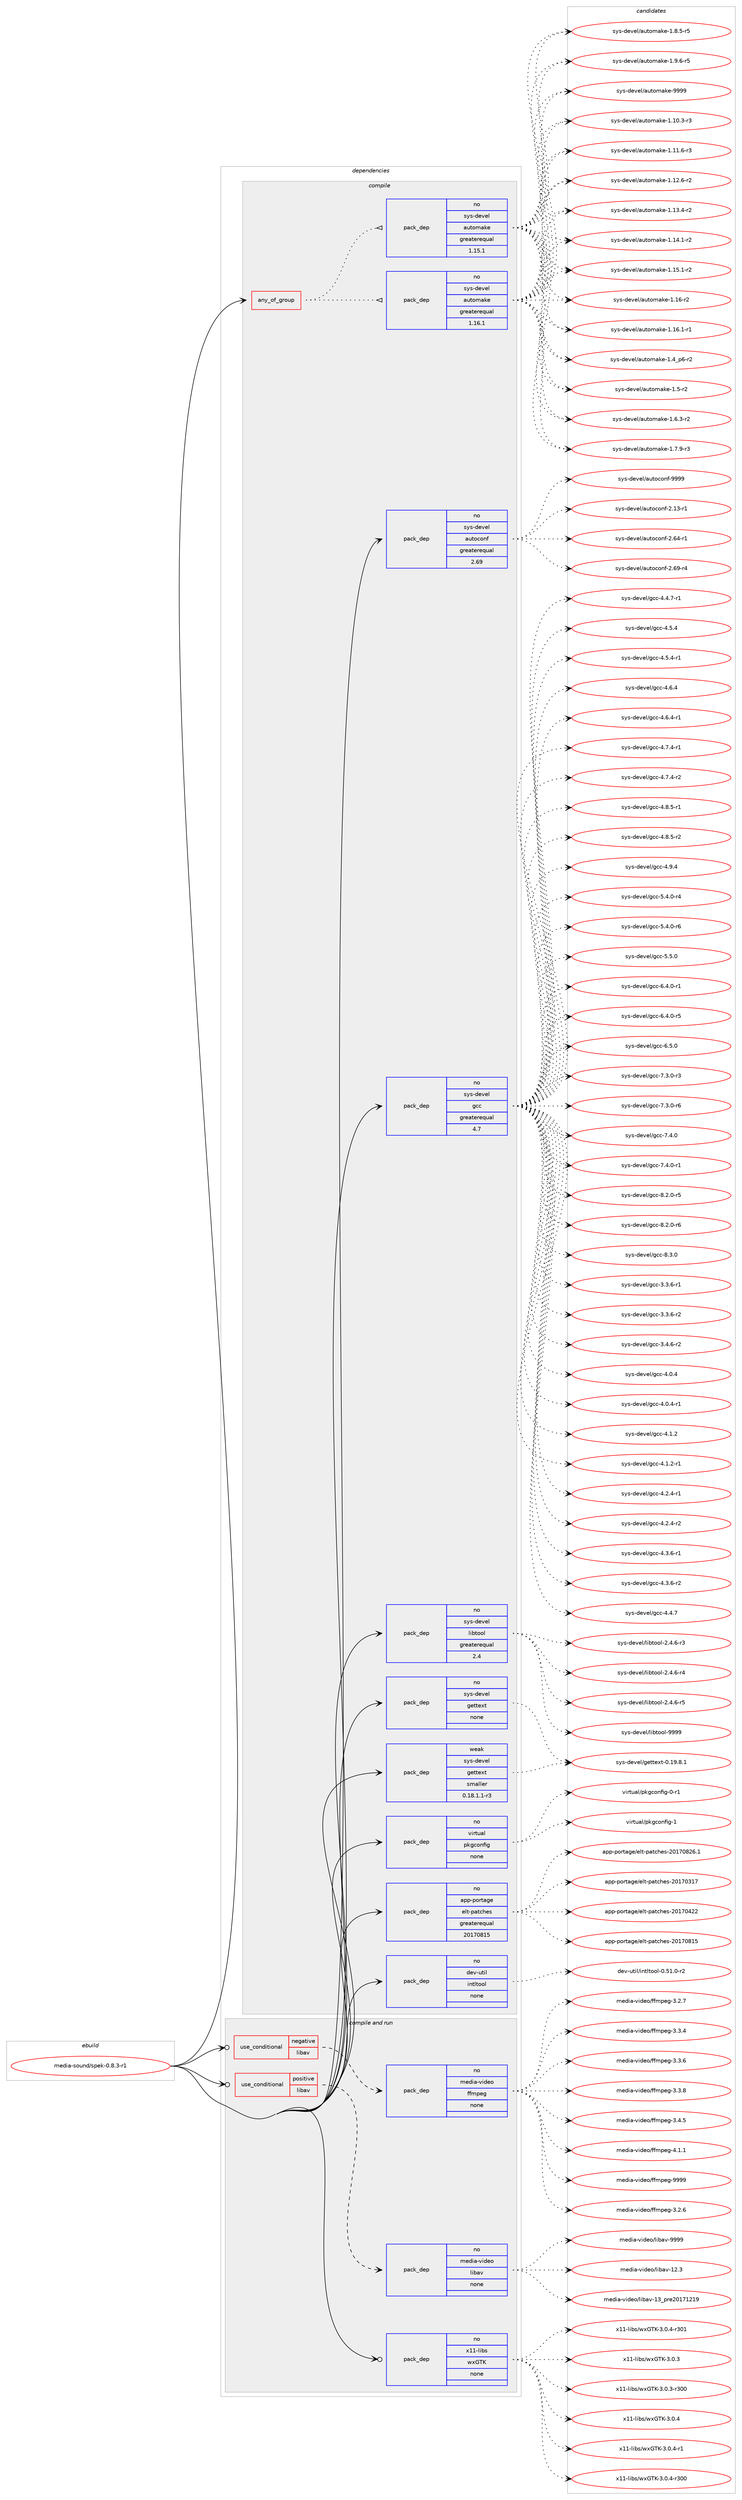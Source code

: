 digraph prolog {

# *************
# Graph options
# *************

newrank=true;
concentrate=true;
compound=true;
graph [rankdir=LR,fontname=Helvetica,fontsize=10,ranksep=1.5];#, ranksep=2.5, nodesep=0.2];
edge  [arrowhead=vee];
node  [fontname=Helvetica,fontsize=10];

# **********
# The ebuild
# **********

subgraph cluster_leftcol {
color=gray;
rank=same;
label=<<i>ebuild</i>>;
id [label="media-sound/spek-0.8.3-r1", color=red, width=4, href="../media-sound/spek-0.8.3-r1.svg"];
}

# ****************
# The dependencies
# ****************

subgraph cluster_midcol {
color=gray;
label=<<i>dependencies</i>>;
subgraph cluster_compile {
fillcolor="#eeeeee";
style=filled;
label=<<i>compile</i>>;
subgraph any25565 {
dependency1630828 [label=<<TABLE BORDER="0" CELLBORDER="1" CELLSPACING="0" CELLPADDING="4"><TR><TD CELLPADDING="10">any_of_group</TD></TR></TABLE>>, shape=none, color=red];subgraph pack1166222 {
dependency1630829 [label=<<TABLE BORDER="0" CELLBORDER="1" CELLSPACING="0" CELLPADDING="4" WIDTH="220"><TR><TD ROWSPAN="6" CELLPADDING="30">pack_dep</TD></TR><TR><TD WIDTH="110">no</TD></TR><TR><TD>sys-devel</TD></TR><TR><TD>automake</TD></TR><TR><TD>greaterequal</TD></TR><TR><TD>1.16.1</TD></TR></TABLE>>, shape=none, color=blue];
}
dependency1630828:e -> dependency1630829:w [weight=20,style="dotted",arrowhead="oinv"];
subgraph pack1166223 {
dependency1630830 [label=<<TABLE BORDER="0" CELLBORDER="1" CELLSPACING="0" CELLPADDING="4" WIDTH="220"><TR><TD ROWSPAN="6" CELLPADDING="30">pack_dep</TD></TR><TR><TD WIDTH="110">no</TD></TR><TR><TD>sys-devel</TD></TR><TR><TD>automake</TD></TR><TR><TD>greaterequal</TD></TR><TR><TD>1.15.1</TD></TR></TABLE>>, shape=none, color=blue];
}
dependency1630828:e -> dependency1630830:w [weight=20,style="dotted",arrowhead="oinv"];
}
id:e -> dependency1630828:w [weight=20,style="solid",arrowhead="vee"];
subgraph pack1166224 {
dependency1630831 [label=<<TABLE BORDER="0" CELLBORDER="1" CELLSPACING="0" CELLPADDING="4" WIDTH="220"><TR><TD ROWSPAN="6" CELLPADDING="30">pack_dep</TD></TR><TR><TD WIDTH="110">no</TD></TR><TR><TD>app-portage</TD></TR><TR><TD>elt-patches</TD></TR><TR><TD>greaterequal</TD></TR><TR><TD>20170815</TD></TR></TABLE>>, shape=none, color=blue];
}
id:e -> dependency1630831:w [weight=20,style="solid",arrowhead="vee"];
subgraph pack1166225 {
dependency1630832 [label=<<TABLE BORDER="0" CELLBORDER="1" CELLSPACING="0" CELLPADDING="4" WIDTH="220"><TR><TD ROWSPAN="6" CELLPADDING="30">pack_dep</TD></TR><TR><TD WIDTH="110">no</TD></TR><TR><TD>dev-util</TD></TR><TR><TD>intltool</TD></TR><TR><TD>none</TD></TR><TR><TD></TD></TR></TABLE>>, shape=none, color=blue];
}
id:e -> dependency1630832:w [weight=20,style="solid",arrowhead="vee"];
subgraph pack1166226 {
dependency1630833 [label=<<TABLE BORDER="0" CELLBORDER="1" CELLSPACING="0" CELLPADDING="4" WIDTH="220"><TR><TD ROWSPAN="6" CELLPADDING="30">pack_dep</TD></TR><TR><TD WIDTH="110">no</TD></TR><TR><TD>sys-devel</TD></TR><TR><TD>autoconf</TD></TR><TR><TD>greaterequal</TD></TR><TR><TD>2.69</TD></TR></TABLE>>, shape=none, color=blue];
}
id:e -> dependency1630833:w [weight=20,style="solid",arrowhead="vee"];
subgraph pack1166227 {
dependency1630834 [label=<<TABLE BORDER="0" CELLBORDER="1" CELLSPACING="0" CELLPADDING="4" WIDTH="220"><TR><TD ROWSPAN="6" CELLPADDING="30">pack_dep</TD></TR><TR><TD WIDTH="110">no</TD></TR><TR><TD>sys-devel</TD></TR><TR><TD>gcc</TD></TR><TR><TD>greaterequal</TD></TR><TR><TD>4.7</TD></TR></TABLE>>, shape=none, color=blue];
}
id:e -> dependency1630834:w [weight=20,style="solid",arrowhead="vee"];
subgraph pack1166228 {
dependency1630835 [label=<<TABLE BORDER="0" CELLBORDER="1" CELLSPACING="0" CELLPADDING="4" WIDTH="220"><TR><TD ROWSPAN="6" CELLPADDING="30">pack_dep</TD></TR><TR><TD WIDTH="110">no</TD></TR><TR><TD>sys-devel</TD></TR><TR><TD>gettext</TD></TR><TR><TD>none</TD></TR><TR><TD></TD></TR></TABLE>>, shape=none, color=blue];
}
id:e -> dependency1630835:w [weight=20,style="solid",arrowhead="vee"];
subgraph pack1166229 {
dependency1630836 [label=<<TABLE BORDER="0" CELLBORDER="1" CELLSPACING="0" CELLPADDING="4" WIDTH="220"><TR><TD ROWSPAN="6" CELLPADDING="30">pack_dep</TD></TR><TR><TD WIDTH="110">no</TD></TR><TR><TD>sys-devel</TD></TR><TR><TD>libtool</TD></TR><TR><TD>greaterequal</TD></TR><TR><TD>2.4</TD></TR></TABLE>>, shape=none, color=blue];
}
id:e -> dependency1630836:w [weight=20,style="solid",arrowhead="vee"];
subgraph pack1166230 {
dependency1630837 [label=<<TABLE BORDER="0" CELLBORDER="1" CELLSPACING="0" CELLPADDING="4" WIDTH="220"><TR><TD ROWSPAN="6" CELLPADDING="30">pack_dep</TD></TR><TR><TD WIDTH="110">no</TD></TR><TR><TD>virtual</TD></TR><TR><TD>pkgconfig</TD></TR><TR><TD>none</TD></TR><TR><TD></TD></TR></TABLE>>, shape=none, color=blue];
}
id:e -> dependency1630837:w [weight=20,style="solid",arrowhead="vee"];
subgraph pack1166231 {
dependency1630838 [label=<<TABLE BORDER="0" CELLBORDER="1" CELLSPACING="0" CELLPADDING="4" WIDTH="220"><TR><TD ROWSPAN="6" CELLPADDING="30">pack_dep</TD></TR><TR><TD WIDTH="110">weak</TD></TR><TR><TD>sys-devel</TD></TR><TR><TD>gettext</TD></TR><TR><TD>smaller</TD></TR><TR><TD>0.18.1.1-r3</TD></TR></TABLE>>, shape=none, color=blue];
}
id:e -> dependency1630838:w [weight=20,style="solid",arrowhead="vee"];
}
subgraph cluster_compileandrun {
fillcolor="#eeeeee";
style=filled;
label=<<i>compile and run</i>>;
subgraph cond438271 {
dependency1630839 [label=<<TABLE BORDER="0" CELLBORDER="1" CELLSPACING="0" CELLPADDING="4"><TR><TD ROWSPAN="3" CELLPADDING="10">use_conditional</TD></TR><TR><TD>negative</TD></TR><TR><TD>libav</TD></TR></TABLE>>, shape=none, color=red];
subgraph pack1166232 {
dependency1630840 [label=<<TABLE BORDER="0" CELLBORDER="1" CELLSPACING="0" CELLPADDING="4" WIDTH="220"><TR><TD ROWSPAN="6" CELLPADDING="30">pack_dep</TD></TR><TR><TD WIDTH="110">no</TD></TR><TR><TD>media-video</TD></TR><TR><TD>ffmpeg</TD></TR><TR><TD>none</TD></TR><TR><TD></TD></TR></TABLE>>, shape=none, color=blue];
}
dependency1630839:e -> dependency1630840:w [weight=20,style="dashed",arrowhead="vee"];
}
id:e -> dependency1630839:w [weight=20,style="solid",arrowhead="odotvee"];
subgraph cond438272 {
dependency1630841 [label=<<TABLE BORDER="0" CELLBORDER="1" CELLSPACING="0" CELLPADDING="4"><TR><TD ROWSPAN="3" CELLPADDING="10">use_conditional</TD></TR><TR><TD>positive</TD></TR><TR><TD>libav</TD></TR></TABLE>>, shape=none, color=red];
subgraph pack1166233 {
dependency1630842 [label=<<TABLE BORDER="0" CELLBORDER="1" CELLSPACING="0" CELLPADDING="4" WIDTH="220"><TR><TD ROWSPAN="6" CELLPADDING="30">pack_dep</TD></TR><TR><TD WIDTH="110">no</TD></TR><TR><TD>media-video</TD></TR><TR><TD>libav</TD></TR><TR><TD>none</TD></TR><TR><TD></TD></TR></TABLE>>, shape=none, color=blue];
}
dependency1630841:e -> dependency1630842:w [weight=20,style="dashed",arrowhead="vee"];
}
id:e -> dependency1630841:w [weight=20,style="solid",arrowhead="odotvee"];
subgraph pack1166234 {
dependency1630843 [label=<<TABLE BORDER="0" CELLBORDER="1" CELLSPACING="0" CELLPADDING="4" WIDTH="220"><TR><TD ROWSPAN="6" CELLPADDING="30">pack_dep</TD></TR><TR><TD WIDTH="110">no</TD></TR><TR><TD>x11-libs</TD></TR><TR><TD>wxGTK</TD></TR><TR><TD>none</TD></TR><TR><TD></TD></TR></TABLE>>, shape=none, color=blue];
}
id:e -> dependency1630843:w [weight=20,style="solid",arrowhead="odotvee"];
}
subgraph cluster_run {
fillcolor="#eeeeee";
style=filled;
label=<<i>run</i>>;
}
}

# **************
# The candidates
# **************

subgraph cluster_choices {
rank=same;
color=gray;
label=<<i>candidates</i>>;

subgraph choice1166222 {
color=black;
nodesep=1;
choice11512111545100101118101108479711711611110997107101454946494846514511451 [label="sys-devel/automake-1.10.3-r3", color=red, width=4,href="../sys-devel/automake-1.10.3-r3.svg"];
choice11512111545100101118101108479711711611110997107101454946494946544511451 [label="sys-devel/automake-1.11.6-r3", color=red, width=4,href="../sys-devel/automake-1.11.6-r3.svg"];
choice11512111545100101118101108479711711611110997107101454946495046544511450 [label="sys-devel/automake-1.12.6-r2", color=red, width=4,href="../sys-devel/automake-1.12.6-r2.svg"];
choice11512111545100101118101108479711711611110997107101454946495146524511450 [label="sys-devel/automake-1.13.4-r2", color=red, width=4,href="../sys-devel/automake-1.13.4-r2.svg"];
choice11512111545100101118101108479711711611110997107101454946495246494511450 [label="sys-devel/automake-1.14.1-r2", color=red, width=4,href="../sys-devel/automake-1.14.1-r2.svg"];
choice11512111545100101118101108479711711611110997107101454946495346494511450 [label="sys-devel/automake-1.15.1-r2", color=red, width=4,href="../sys-devel/automake-1.15.1-r2.svg"];
choice1151211154510010111810110847971171161111099710710145494649544511450 [label="sys-devel/automake-1.16-r2", color=red, width=4,href="../sys-devel/automake-1.16-r2.svg"];
choice11512111545100101118101108479711711611110997107101454946495446494511449 [label="sys-devel/automake-1.16.1-r1", color=red, width=4,href="../sys-devel/automake-1.16.1-r1.svg"];
choice115121115451001011181011084797117116111109971071014549465295112544511450 [label="sys-devel/automake-1.4_p6-r2", color=red, width=4,href="../sys-devel/automake-1.4_p6-r2.svg"];
choice11512111545100101118101108479711711611110997107101454946534511450 [label="sys-devel/automake-1.5-r2", color=red, width=4,href="../sys-devel/automake-1.5-r2.svg"];
choice115121115451001011181011084797117116111109971071014549465446514511450 [label="sys-devel/automake-1.6.3-r2", color=red, width=4,href="../sys-devel/automake-1.6.3-r2.svg"];
choice115121115451001011181011084797117116111109971071014549465546574511451 [label="sys-devel/automake-1.7.9-r3", color=red, width=4,href="../sys-devel/automake-1.7.9-r3.svg"];
choice115121115451001011181011084797117116111109971071014549465646534511453 [label="sys-devel/automake-1.8.5-r5", color=red, width=4,href="../sys-devel/automake-1.8.5-r5.svg"];
choice115121115451001011181011084797117116111109971071014549465746544511453 [label="sys-devel/automake-1.9.6-r5", color=red, width=4,href="../sys-devel/automake-1.9.6-r5.svg"];
choice115121115451001011181011084797117116111109971071014557575757 [label="sys-devel/automake-9999", color=red, width=4,href="../sys-devel/automake-9999.svg"];
dependency1630829:e -> choice11512111545100101118101108479711711611110997107101454946494846514511451:w [style=dotted,weight="100"];
dependency1630829:e -> choice11512111545100101118101108479711711611110997107101454946494946544511451:w [style=dotted,weight="100"];
dependency1630829:e -> choice11512111545100101118101108479711711611110997107101454946495046544511450:w [style=dotted,weight="100"];
dependency1630829:e -> choice11512111545100101118101108479711711611110997107101454946495146524511450:w [style=dotted,weight="100"];
dependency1630829:e -> choice11512111545100101118101108479711711611110997107101454946495246494511450:w [style=dotted,weight="100"];
dependency1630829:e -> choice11512111545100101118101108479711711611110997107101454946495346494511450:w [style=dotted,weight="100"];
dependency1630829:e -> choice1151211154510010111810110847971171161111099710710145494649544511450:w [style=dotted,weight="100"];
dependency1630829:e -> choice11512111545100101118101108479711711611110997107101454946495446494511449:w [style=dotted,weight="100"];
dependency1630829:e -> choice115121115451001011181011084797117116111109971071014549465295112544511450:w [style=dotted,weight="100"];
dependency1630829:e -> choice11512111545100101118101108479711711611110997107101454946534511450:w [style=dotted,weight="100"];
dependency1630829:e -> choice115121115451001011181011084797117116111109971071014549465446514511450:w [style=dotted,weight="100"];
dependency1630829:e -> choice115121115451001011181011084797117116111109971071014549465546574511451:w [style=dotted,weight="100"];
dependency1630829:e -> choice115121115451001011181011084797117116111109971071014549465646534511453:w [style=dotted,weight="100"];
dependency1630829:e -> choice115121115451001011181011084797117116111109971071014549465746544511453:w [style=dotted,weight="100"];
dependency1630829:e -> choice115121115451001011181011084797117116111109971071014557575757:w [style=dotted,weight="100"];
}
subgraph choice1166223 {
color=black;
nodesep=1;
choice11512111545100101118101108479711711611110997107101454946494846514511451 [label="sys-devel/automake-1.10.3-r3", color=red, width=4,href="../sys-devel/automake-1.10.3-r3.svg"];
choice11512111545100101118101108479711711611110997107101454946494946544511451 [label="sys-devel/automake-1.11.6-r3", color=red, width=4,href="../sys-devel/automake-1.11.6-r3.svg"];
choice11512111545100101118101108479711711611110997107101454946495046544511450 [label="sys-devel/automake-1.12.6-r2", color=red, width=4,href="../sys-devel/automake-1.12.6-r2.svg"];
choice11512111545100101118101108479711711611110997107101454946495146524511450 [label="sys-devel/automake-1.13.4-r2", color=red, width=4,href="../sys-devel/automake-1.13.4-r2.svg"];
choice11512111545100101118101108479711711611110997107101454946495246494511450 [label="sys-devel/automake-1.14.1-r2", color=red, width=4,href="../sys-devel/automake-1.14.1-r2.svg"];
choice11512111545100101118101108479711711611110997107101454946495346494511450 [label="sys-devel/automake-1.15.1-r2", color=red, width=4,href="../sys-devel/automake-1.15.1-r2.svg"];
choice1151211154510010111810110847971171161111099710710145494649544511450 [label="sys-devel/automake-1.16-r2", color=red, width=4,href="../sys-devel/automake-1.16-r2.svg"];
choice11512111545100101118101108479711711611110997107101454946495446494511449 [label="sys-devel/automake-1.16.1-r1", color=red, width=4,href="../sys-devel/automake-1.16.1-r1.svg"];
choice115121115451001011181011084797117116111109971071014549465295112544511450 [label="sys-devel/automake-1.4_p6-r2", color=red, width=4,href="../sys-devel/automake-1.4_p6-r2.svg"];
choice11512111545100101118101108479711711611110997107101454946534511450 [label="sys-devel/automake-1.5-r2", color=red, width=4,href="../sys-devel/automake-1.5-r2.svg"];
choice115121115451001011181011084797117116111109971071014549465446514511450 [label="sys-devel/automake-1.6.3-r2", color=red, width=4,href="../sys-devel/automake-1.6.3-r2.svg"];
choice115121115451001011181011084797117116111109971071014549465546574511451 [label="sys-devel/automake-1.7.9-r3", color=red, width=4,href="../sys-devel/automake-1.7.9-r3.svg"];
choice115121115451001011181011084797117116111109971071014549465646534511453 [label="sys-devel/automake-1.8.5-r5", color=red, width=4,href="../sys-devel/automake-1.8.5-r5.svg"];
choice115121115451001011181011084797117116111109971071014549465746544511453 [label="sys-devel/automake-1.9.6-r5", color=red, width=4,href="../sys-devel/automake-1.9.6-r5.svg"];
choice115121115451001011181011084797117116111109971071014557575757 [label="sys-devel/automake-9999", color=red, width=4,href="../sys-devel/automake-9999.svg"];
dependency1630830:e -> choice11512111545100101118101108479711711611110997107101454946494846514511451:w [style=dotted,weight="100"];
dependency1630830:e -> choice11512111545100101118101108479711711611110997107101454946494946544511451:w [style=dotted,weight="100"];
dependency1630830:e -> choice11512111545100101118101108479711711611110997107101454946495046544511450:w [style=dotted,weight="100"];
dependency1630830:e -> choice11512111545100101118101108479711711611110997107101454946495146524511450:w [style=dotted,weight="100"];
dependency1630830:e -> choice11512111545100101118101108479711711611110997107101454946495246494511450:w [style=dotted,weight="100"];
dependency1630830:e -> choice11512111545100101118101108479711711611110997107101454946495346494511450:w [style=dotted,weight="100"];
dependency1630830:e -> choice1151211154510010111810110847971171161111099710710145494649544511450:w [style=dotted,weight="100"];
dependency1630830:e -> choice11512111545100101118101108479711711611110997107101454946495446494511449:w [style=dotted,weight="100"];
dependency1630830:e -> choice115121115451001011181011084797117116111109971071014549465295112544511450:w [style=dotted,weight="100"];
dependency1630830:e -> choice11512111545100101118101108479711711611110997107101454946534511450:w [style=dotted,weight="100"];
dependency1630830:e -> choice115121115451001011181011084797117116111109971071014549465446514511450:w [style=dotted,weight="100"];
dependency1630830:e -> choice115121115451001011181011084797117116111109971071014549465546574511451:w [style=dotted,weight="100"];
dependency1630830:e -> choice115121115451001011181011084797117116111109971071014549465646534511453:w [style=dotted,weight="100"];
dependency1630830:e -> choice115121115451001011181011084797117116111109971071014549465746544511453:w [style=dotted,weight="100"];
dependency1630830:e -> choice115121115451001011181011084797117116111109971071014557575757:w [style=dotted,weight="100"];
}
subgraph choice1166224 {
color=black;
nodesep=1;
choice97112112451121111141169710310147101108116451129711699104101115455048495548514955 [label="app-portage/elt-patches-20170317", color=red, width=4,href="../app-portage/elt-patches-20170317.svg"];
choice97112112451121111141169710310147101108116451129711699104101115455048495548525050 [label="app-portage/elt-patches-20170422", color=red, width=4,href="../app-portage/elt-patches-20170422.svg"];
choice97112112451121111141169710310147101108116451129711699104101115455048495548564953 [label="app-portage/elt-patches-20170815", color=red, width=4,href="../app-portage/elt-patches-20170815.svg"];
choice971121124511211111411697103101471011081164511297116991041011154550484955485650544649 [label="app-portage/elt-patches-20170826.1", color=red, width=4,href="../app-portage/elt-patches-20170826.1.svg"];
dependency1630831:e -> choice97112112451121111141169710310147101108116451129711699104101115455048495548514955:w [style=dotted,weight="100"];
dependency1630831:e -> choice97112112451121111141169710310147101108116451129711699104101115455048495548525050:w [style=dotted,weight="100"];
dependency1630831:e -> choice97112112451121111141169710310147101108116451129711699104101115455048495548564953:w [style=dotted,weight="100"];
dependency1630831:e -> choice971121124511211111411697103101471011081164511297116991041011154550484955485650544649:w [style=dotted,weight="100"];
}
subgraph choice1166225 {
color=black;
nodesep=1;
choice1001011184511711610510847105110116108116111111108454846534946484511450 [label="dev-util/intltool-0.51.0-r2", color=red, width=4,href="../dev-util/intltool-0.51.0-r2.svg"];
dependency1630832:e -> choice1001011184511711610510847105110116108116111111108454846534946484511450:w [style=dotted,weight="100"];
}
subgraph choice1166226 {
color=black;
nodesep=1;
choice1151211154510010111810110847971171161119911111010245504649514511449 [label="sys-devel/autoconf-2.13-r1", color=red, width=4,href="../sys-devel/autoconf-2.13-r1.svg"];
choice1151211154510010111810110847971171161119911111010245504654524511449 [label="sys-devel/autoconf-2.64-r1", color=red, width=4,href="../sys-devel/autoconf-2.64-r1.svg"];
choice1151211154510010111810110847971171161119911111010245504654574511452 [label="sys-devel/autoconf-2.69-r4", color=red, width=4,href="../sys-devel/autoconf-2.69-r4.svg"];
choice115121115451001011181011084797117116111991111101024557575757 [label="sys-devel/autoconf-9999", color=red, width=4,href="../sys-devel/autoconf-9999.svg"];
dependency1630833:e -> choice1151211154510010111810110847971171161119911111010245504649514511449:w [style=dotted,weight="100"];
dependency1630833:e -> choice1151211154510010111810110847971171161119911111010245504654524511449:w [style=dotted,weight="100"];
dependency1630833:e -> choice1151211154510010111810110847971171161119911111010245504654574511452:w [style=dotted,weight="100"];
dependency1630833:e -> choice115121115451001011181011084797117116111991111101024557575757:w [style=dotted,weight="100"];
}
subgraph choice1166227 {
color=black;
nodesep=1;
choice115121115451001011181011084710399994551465146544511449 [label="sys-devel/gcc-3.3.6-r1", color=red, width=4,href="../sys-devel/gcc-3.3.6-r1.svg"];
choice115121115451001011181011084710399994551465146544511450 [label="sys-devel/gcc-3.3.6-r2", color=red, width=4,href="../sys-devel/gcc-3.3.6-r2.svg"];
choice115121115451001011181011084710399994551465246544511450 [label="sys-devel/gcc-3.4.6-r2", color=red, width=4,href="../sys-devel/gcc-3.4.6-r2.svg"];
choice11512111545100101118101108471039999455246484652 [label="sys-devel/gcc-4.0.4", color=red, width=4,href="../sys-devel/gcc-4.0.4.svg"];
choice115121115451001011181011084710399994552464846524511449 [label="sys-devel/gcc-4.0.4-r1", color=red, width=4,href="../sys-devel/gcc-4.0.4-r1.svg"];
choice11512111545100101118101108471039999455246494650 [label="sys-devel/gcc-4.1.2", color=red, width=4,href="../sys-devel/gcc-4.1.2.svg"];
choice115121115451001011181011084710399994552464946504511449 [label="sys-devel/gcc-4.1.2-r1", color=red, width=4,href="../sys-devel/gcc-4.1.2-r1.svg"];
choice115121115451001011181011084710399994552465046524511449 [label="sys-devel/gcc-4.2.4-r1", color=red, width=4,href="../sys-devel/gcc-4.2.4-r1.svg"];
choice115121115451001011181011084710399994552465046524511450 [label="sys-devel/gcc-4.2.4-r2", color=red, width=4,href="../sys-devel/gcc-4.2.4-r2.svg"];
choice115121115451001011181011084710399994552465146544511449 [label="sys-devel/gcc-4.3.6-r1", color=red, width=4,href="../sys-devel/gcc-4.3.6-r1.svg"];
choice115121115451001011181011084710399994552465146544511450 [label="sys-devel/gcc-4.3.6-r2", color=red, width=4,href="../sys-devel/gcc-4.3.6-r2.svg"];
choice11512111545100101118101108471039999455246524655 [label="sys-devel/gcc-4.4.7", color=red, width=4,href="../sys-devel/gcc-4.4.7.svg"];
choice115121115451001011181011084710399994552465246554511449 [label="sys-devel/gcc-4.4.7-r1", color=red, width=4,href="../sys-devel/gcc-4.4.7-r1.svg"];
choice11512111545100101118101108471039999455246534652 [label="sys-devel/gcc-4.5.4", color=red, width=4,href="../sys-devel/gcc-4.5.4.svg"];
choice115121115451001011181011084710399994552465346524511449 [label="sys-devel/gcc-4.5.4-r1", color=red, width=4,href="../sys-devel/gcc-4.5.4-r1.svg"];
choice11512111545100101118101108471039999455246544652 [label="sys-devel/gcc-4.6.4", color=red, width=4,href="../sys-devel/gcc-4.6.4.svg"];
choice115121115451001011181011084710399994552465446524511449 [label="sys-devel/gcc-4.6.4-r1", color=red, width=4,href="../sys-devel/gcc-4.6.4-r1.svg"];
choice115121115451001011181011084710399994552465546524511449 [label="sys-devel/gcc-4.7.4-r1", color=red, width=4,href="../sys-devel/gcc-4.7.4-r1.svg"];
choice115121115451001011181011084710399994552465546524511450 [label="sys-devel/gcc-4.7.4-r2", color=red, width=4,href="../sys-devel/gcc-4.7.4-r2.svg"];
choice115121115451001011181011084710399994552465646534511449 [label="sys-devel/gcc-4.8.5-r1", color=red, width=4,href="../sys-devel/gcc-4.8.5-r1.svg"];
choice115121115451001011181011084710399994552465646534511450 [label="sys-devel/gcc-4.8.5-r2", color=red, width=4,href="../sys-devel/gcc-4.8.5-r2.svg"];
choice11512111545100101118101108471039999455246574652 [label="sys-devel/gcc-4.9.4", color=red, width=4,href="../sys-devel/gcc-4.9.4.svg"];
choice115121115451001011181011084710399994553465246484511452 [label="sys-devel/gcc-5.4.0-r4", color=red, width=4,href="../sys-devel/gcc-5.4.0-r4.svg"];
choice115121115451001011181011084710399994553465246484511454 [label="sys-devel/gcc-5.4.0-r6", color=red, width=4,href="../sys-devel/gcc-5.4.0-r6.svg"];
choice11512111545100101118101108471039999455346534648 [label="sys-devel/gcc-5.5.0", color=red, width=4,href="../sys-devel/gcc-5.5.0.svg"];
choice115121115451001011181011084710399994554465246484511449 [label="sys-devel/gcc-6.4.0-r1", color=red, width=4,href="../sys-devel/gcc-6.4.0-r1.svg"];
choice115121115451001011181011084710399994554465246484511453 [label="sys-devel/gcc-6.4.0-r5", color=red, width=4,href="../sys-devel/gcc-6.4.0-r5.svg"];
choice11512111545100101118101108471039999455446534648 [label="sys-devel/gcc-6.5.0", color=red, width=4,href="../sys-devel/gcc-6.5.0.svg"];
choice115121115451001011181011084710399994555465146484511451 [label="sys-devel/gcc-7.3.0-r3", color=red, width=4,href="../sys-devel/gcc-7.3.0-r3.svg"];
choice115121115451001011181011084710399994555465146484511454 [label="sys-devel/gcc-7.3.0-r6", color=red, width=4,href="../sys-devel/gcc-7.3.0-r6.svg"];
choice11512111545100101118101108471039999455546524648 [label="sys-devel/gcc-7.4.0", color=red, width=4,href="../sys-devel/gcc-7.4.0.svg"];
choice115121115451001011181011084710399994555465246484511449 [label="sys-devel/gcc-7.4.0-r1", color=red, width=4,href="../sys-devel/gcc-7.4.0-r1.svg"];
choice115121115451001011181011084710399994556465046484511453 [label="sys-devel/gcc-8.2.0-r5", color=red, width=4,href="../sys-devel/gcc-8.2.0-r5.svg"];
choice115121115451001011181011084710399994556465046484511454 [label="sys-devel/gcc-8.2.0-r6", color=red, width=4,href="../sys-devel/gcc-8.2.0-r6.svg"];
choice11512111545100101118101108471039999455646514648 [label="sys-devel/gcc-8.3.0", color=red, width=4,href="../sys-devel/gcc-8.3.0.svg"];
dependency1630834:e -> choice115121115451001011181011084710399994551465146544511449:w [style=dotted,weight="100"];
dependency1630834:e -> choice115121115451001011181011084710399994551465146544511450:w [style=dotted,weight="100"];
dependency1630834:e -> choice115121115451001011181011084710399994551465246544511450:w [style=dotted,weight="100"];
dependency1630834:e -> choice11512111545100101118101108471039999455246484652:w [style=dotted,weight="100"];
dependency1630834:e -> choice115121115451001011181011084710399994552464846524511449:w [style=dotted,weight="100"];
dependency1630834:e -> choice11512111545100101118101108471039999455246494650:w [style=dotted,weight="100"];
dependency1630834:e -> choice115121115451001011181011084710399994552464946504511449:w [style=dotted,weight="100"];
dependency1630834:e -> choice115121115451001011181011084710399994552465046524511449:w [style=dotted,weight="100"];
dependency1630834:e -> choice115121115451001011181011084710399994552465046524511450:w [style=dotted,weight="100"];
dependency1630834:e -> choice115121115451001011181011084710399994552465146544511449:w [style=dotted,weight="100"];
dependency1630834:e -> choice115121115451001011181011084710399994552465146544511450:w [style=dotted,weight="100"];
dependency1630834:e -> choice11512111545100101118101108471039999455246524655:w [style=dotted,weight="100"];
dependency1630834:e -> choice115121115451001011181011084710399994552465246554511449:w [style=dotted,weight="100"];
dependency1630834:e -> choice11512111545100101118101108471039999455246534652:w [style=dotted,weight="100"];
dependency1630834:e -> choice115121115451001011181011084710399994552465346524511449:w [style=dotted,weight="100"];
dependency1630834:e -> choice11512111545100101118101108471039999455246544652:w [style=dotted,weight="100"];
dependency1630834:e -> choice115121115451001011181011084710399994552465446524511449:w [style=dotted,weight="100"];
dependency1630834:e -> choice115121115451001011181011084710399994552465546524511449:w [style=dotted,weight="100"];
dependency1630834:e -> choice115121115451001011181011084710399994552465546524511450:w [style=dotted,weight="100"];
dependency1630834:e -> choice115121115451001011181011084710399994552465646534511449:w [style=dotted,weight="100"];
dependency1630834:e -> choice115121115451001011181011084710399994552465646534511450:w [style=dotted,weight="100"];
dependency1630834:e -> choice11512111545100101118101108471039999455246574652:w [style=dotted,weight="100"];
dependency1630834:e -> choice115121115451001011181011084710399994553465246484511452:w [style=dotted,weight="100"];
dependency1630834:e -> choice115121115451001011181011084710399994553465246484511454:w [style=dotted,weight="100"];
dependency1630834:e -> choice11512111545100101118101108471039999455346534648:w [style=dotted,weight="100"];
dependency1630834:e -> choice115121115451001011181011084710399994554465246484511449:w [style=dotted,weight="100"];
dependency1630834:e -> choice115121115451001011181011084710399994554465246484511453:w [style=dotted,weight="100"];
dependency1630834:e -> choice11512111545100101118101108471039999455446534648:w [style=dotted,weight="100"];
dependency1630834:e -> choice115121115451001011181011084710399994555465146484511451:w [style=dotted,weight="100"];
dependency1630834:e -> choice115121115451001011181011084710399994555465146484511454:w [style=dotted,weight="100"];
dependency1630834:e -> choice11512111545100101118101108471039999455546524648:w [style=dotted,weight="100"];
dependency1630834:e -> choice115121115451001011181011084710399994555465246484511449:w [style=dotted,weight="100"];
dependency1630834:e -> choice115121115451001011181011084710399994556465046484511453:w [style=dotted,weight="100"];
dependency1630834:e -> choice115121115451001011181011084710399994556465046484511454:w [style=dotted,weight="100"];
dependency1630834:e -> choice11512111545100101118101108471039999455646514648:w [style=dotted,weight="100"];
}
subgraph choice1166228 {
color=black;
nodesep=1;
choice1151211154510010111810110847103101116116101120116454846495746564649 [label="sys-devel/gettext-0.19.8.1", color=red, width=4,href="../sys-devel/gettext-0.19.8.1.svg"];
dependency1630835:e -> choice1151211154510010111810110847103101116116101120116454846495746564649:w [style=dotted,weight="100"];
}
subgraph choice1166229 {
color=black;
nodesep=1;
choice1151211154510010111810110847108105981161111111084550465246544511451 [label="sys-devel/libtool-2.4.6-r3", color=red, width=4,href="../sys-devel/libtool-2.4.6-r3.svg"];
choice1151211154510010111810110847108105981161111111084550465246544511452 [label="sys-devel/libtool-2.4.6-r4", color=red, width=4,href="../sys-devel/libtool-2.4.6-r4.svg"];
choice1151211154510010111810110847108105981161111111084550465246544511453 [label="sys-devel/libtool-2.4.6-r5", color=red, width=4,href="../sys-devel/libtool-2.4.6-r5.svg"];
choice1151211154510010111810110847108105981161111111084557575757 [label="sys-devel/libtool-9999", color=red, width=4,href="../sys-devel/libtool-9999.svg"];
dependency1630836:e -> choice1151211154510010111810110847108105981161111111084550465246544511451:w [style=dotted,weight="100"];
dependency1630836:e -> choice1151211154510010111810110847108105981161111111084550465246544511452:w [style=dotted,weight="100"];
dependency1630836:e -> choice1151211154510010111810110847108105981161111111084550465246544511453:w [style=dotted,weight="100"];
dependency1630836:e -> choice1151211154510010111810110847108105981161111111084557575757:w [style=dotted,weight="100"];
}
subgraph choice1166230 {
color=black;
nodesep=1;
choice11810511411611797108471121071039911111010210510345484511449 [label="virtual/pkgconfig-0-r1", color=red, width=4,href="../virtual/pkgconfig-0-r1.svg"];
choice1181051141161179710847112107103991111101021051034549 [label="virtual/pkgconfig-1", color=red, width=4,href="../virtual/pkgconfig-1.svg"];
dependency1630837:e -> choice11810511411611797108471121071039911111010210510345484511449:w [style=dotted,weight="100"];
dependency1630837:e -> choice1181051141161179710847112107103991111101021051034549:w [style=dotted,weight="100"];
}
subgraph choice1166231 {
color=black;
nodesep=1;
choice1151211154510010111810110847103101116116101120116454846495746564649 [label="sys-devel/gettext-0.19.8.1", color=red, width=4,href="../sys-devel/gettext-0.19.8.1.svg"];
dependency1630838:e -> choice1151211154510010111810110847103101116116101120116454846495746564649:w [style=dotted,weight="100"];
}
subgraph choice1166232 {
color=black;
nodesep=1;
choice109101100105974511810510010111147102102109112101103455146504654 [label="media-video/ffmpeg-3.2.6", color=red, width=4,href="../media-video/ffmpeg-3.2.6.svg"];
choice109101100105974511810510010111147102102109112101103455146504655 [label="media-video/ffmpeg-3.2.7", color=red, width=4,href="../media-video/ffmpeg-3.2.7.svg"];
choice109101100105974511810510010111147102102109112101103455146514652 [label="media-video/ffmpeg-3.3.4", color=red, width=4,href="../media-video/ffmpeg-3.3.4.svg"];
choice109101100105974511810510010111147102102109112101103455146514654 [label="media-video/ffmpeg-3.3.6", color=red, width=4,href="../media-video/ffmpeg-3.3.6.svg"];
choice109101100105974511810510010111147102102109112101103455146514656 [label="media-video/ffmpeg-3.3.8", color=red, width=4,href="../media-video/ffmpeg-3.3.8.svg"];
choice109101100105974511810510010111147102102109112101103455146524653 [label="media-video/ffmpeg-3.4.5", color=red, width=4,href="../media-video/ffmpeg-3.4.5.svg"];
choice109101100105974511810510010111147102102109112101103455246494649 [label="media-video/ffmpeg-4.1.1", color=red, width=4,href="../media-video/ffmpeg-4.1.1.svg"];
choice1091011001059745118105100101111471021021091121011034557575757 [label="media-video/ffmpeg-9999", color=red, width=4,href="../media-video/ffmpeg-9999.svg"];
dependency1630840:e -> choice109101100105974511810510010111147102102109112101103455146504654:w [style=dotted,weight="100"];
dependency1630840:e -> choice109101100105974511810510010111147102102109112101103455146504655:w [style=dotted,weight="100"];
dependency1630840:e -> choice109101100105974511810510010111147102102109112101103455146514652:w [style=dotted,weight="100"];
dependency1630840:e -> choice109101100105974511810510010111147102102109112101103455146514654:w [style=dotted,weight="100"];
dependency1630840:e -> choice109101100105974511810510010111147102102109112101103455146514656:w [style=dotted,weight="100"];
dependency1630840:e -> choice109101100105974511810510010111147102102109112101103455146524653:w [style=dotted,weight="100"];
dependency1630840:e -> choice109101100105974511810510010111147102102109112101103455246494649:w [style=dotted,weight="100"];
dependency1630840:e -> choice1091011001059745118105100101111471021021091121011034557575757:w [style=dotted,weight="100"];
}
subgraph choice1166233 {
color=black;
nodesep=1;
choice10910110010597451181051001011114710810598971184549504651 [label="media-video/libav-12.3", color=red, width=4,href="../media-video/libav-12.3.svg"];
choice1091011001059745118105100101111471081059897118454951951121141015048495549504957 [label="media-video/libav-13_pre20171219", color=red, width=4,href="../media-video/libav-13_pre20171219.svg"];
choice10910110010597451181051001011114710810598971184557575757 [label="media-video/libav-9999", color=red, width=4,href="../media-video/libav-9999.svg"];
dependency1630842:e -> choice10910110010597451181051001011114710810598971184549504651:w [style=dotted,weight="100"];
dependency1630842:e -> choice1091011001059745118105100101111471081059897118454951951121141015048495549504957:w [style=dotted,weight="100"];
dependency1630842:e -> choice10910110010597451181051001011114710810598971184557575757:w [style=dotted,weight="100"];
}
subgraph choice1166234 {
color=black;
nodesep=1;
choice1204949451081059811547119120718475455146484651 [label="x11-libs/wxGTK-3.0.3", color=red, width=4,href="../x11-libs/wxGTK-3.0.3.svg"];
choice120494945108105981154711912071847545514648465145114514848 [label="x11-libs/wxGTK-3.0.3-r300", color=red, width=4,href="../x11-libs/wxGTK-3.0.3-r300.svg"];
choice1204949451081059811547119120718475455146484652 [label="x11-libs/wxGTK-3.0.4", color=red, width=4,href="../x11-libs/wxGTK-3.0.4.svg"];
choice12049494510810598115471191207184754551464846524511449 [label="x11-libs/wxGTK-3.0.4-r1", color=red, width=4,href="../x11-libs/wxGTK-3.0.4-r1.svg"];
choice120494945108105981154711912071847545514648465245114514848 [label="x11-libs/wxGTK-3.0.4-r300", color=red, width=4,href="../x11-libs/wxGTK-3.0.4-r300.svg"];
choice120494945108105981154711912071847545514648465245114514849 [label="x11-libs/wxGTK-3.0.4-r301", color=red, width=4,href="../x11-libs/wxGTK-3.0.4-r301.svg"];
dependency1630843:e -> choice1204949451081059811547119120718475455146484651:w [style=dotted,weight="100"];
dependency1630843:e -> choice120494945108105981154711912071847545514648465145114514848:w [style=dotted,weight="100"];
dependency1630843:e -> choice1204949451081059811547119120718475455146484652:w [style=dotted,weight="100"];
dependency1630843:e -> choice12049494510810598115471191207184754551464846524511449:w [style=dotted,weight="100"];
dependency1630843:e -> choice120494945108105981154711912071847545514648465245114514848:w [style=dotted,weight="100"];
dependency1630843:e -> choice120494945108105981154711912071847545514648465245114514849:w [style=dotted,weight="100"];
}
}

}

